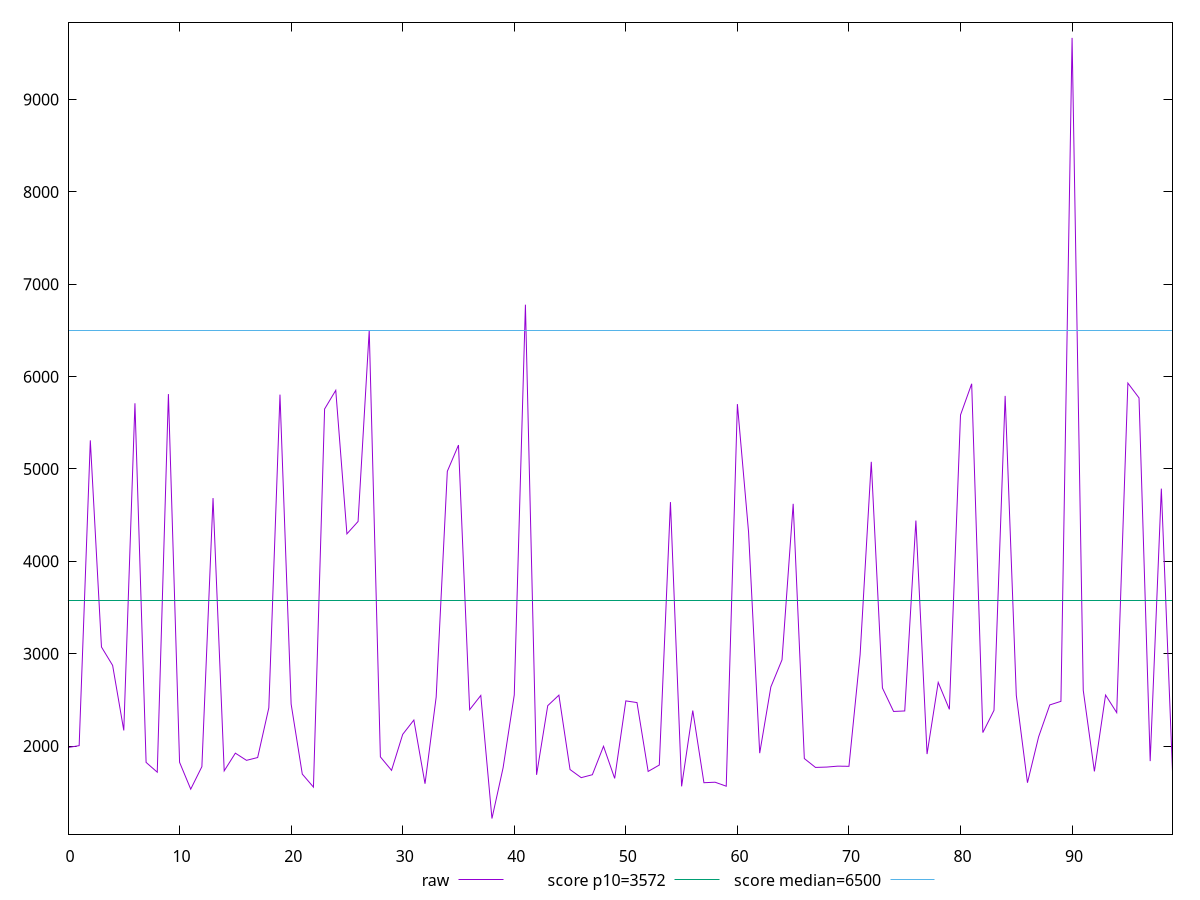 reset

$raw <<EOF
0 1983.839
1 2004.3080000000002
2 5309.775000000001
3 3072.3450000000003
4 2873.1719999999996
5 2168.912
6 5711.727999999999
7 1822.732
8 1716.8905
9 5811.144
10 1824.018
11 1533.092
12 1776.5860000000002
13 4684.867
14 1731.2149999999997
15 1922.8819999999998
16 1845.0439999999999
17 1875.569
18 2413.852
19 5805.414999999998
20 2454.562
21 1696.2525
22 1555.3110000000001
23 5649.823
24 5851.796
25 4297.467
26 4431.852
27 6502.828000000001
28 1882.5720000000001
29 1736.7259999999999
30 2126.2145
31 2281.4700000000003
32 1591.596
33 2529.774
34 4974.743
35 5259.06
36 2393.3640000000005
37 2547.8599999999997
38 1215.082
39 1765.38
40 2552.9550000000004
41 6779.161999999999
42 1688.3159999999998
43 2437.036
44 2550.974
45 1745.508
46 1657.6150000000002
47 1689.4230000000002
48 1997.511
49 1649.6860000000001
50 2488.71
51 2470.6400000000003
52 1724.9850000000001
53 1794.342
54 4641.314
55 1563.243
56 2384.408
57 1602.7559999999999
58 1608.168
59 1564.986
60 5702.635
61 4319.359
62 1922.837
63 2640.082
64 2933.946000000001
65 4622.7339999999995
66 1864.4199999999998
67 1768.3775000000003
68 1772.241
69 1782.2839999999999
70 1780.342
71 2989.066
72 5077.834
73 2628.7079999999996
74 2374.4020000000005
75 2379.866
76 4441.687
77 1913.0620000000001
78 2689.022
79 2397.1830000000004
80 5585.008999999999
81 5922.877999999999
82 2145.6984999999995
83 2386.5654999999997
84 5791.902999999998
85 2548.7110000000002
86 1602.69
87 2099.2499999999995
88 2445.148
89 2484.022
90 9668.05
91 2603.9800000000005
92 1725.2625
93 2552.1440000000002
94 2361.742
95 5930.2609999999995
96 5769.713
97 1836.712
98 4787.096
99 1724.284
EOF

set key outside below
set xrange [0:99]
set yrange [1046.0226400000001:9837.109359999999]
set trange [1046.0226400000001:9837.109359999999]
set terminal svg size 640, 500 enhanced background rgb 'white'
set output "reports/report_00028_2021-02-24T12-49-42.674Z/first-cpu-idle/samples/music/raw/values.svg"

plot $raw title "raw" with line, \
     3572 title "score p10=3572", \
     6500 title "score median=6500"

reset
